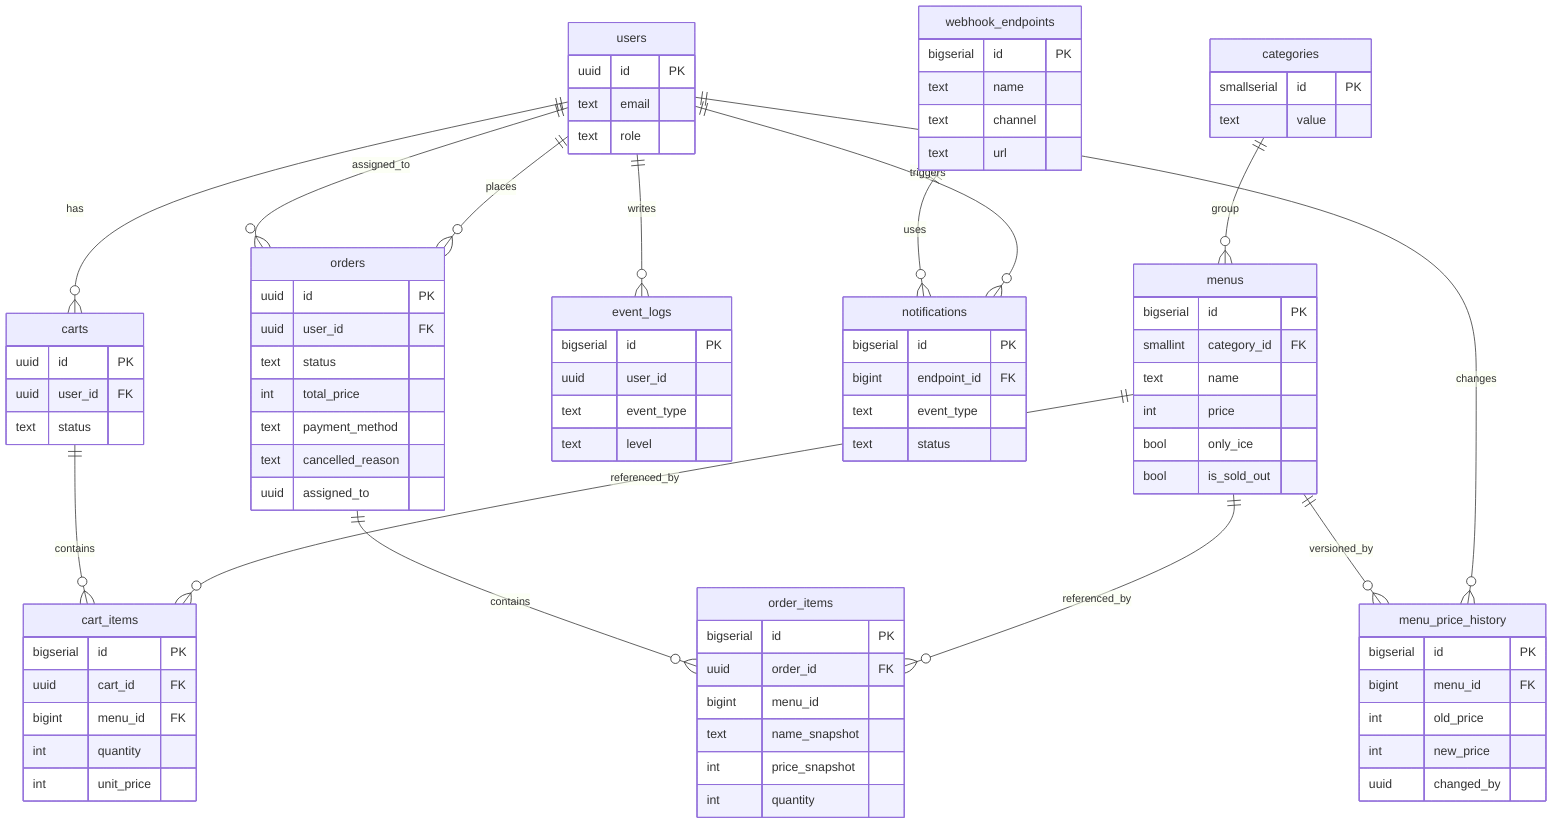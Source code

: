 erDiagram
  users ||--o{ carts : has
  users ||--o{ orders : places
  users ||--o{ event_logs : writes
  users ||--o{ menu_price_history : changes
  users ||--o{ notifications : triggers
  users ||--o{ orders : assigned_to

  categories ||--o{ menus : group
  menus ||--o{ cart_items : referenced_by
  menus ||--o{ order_items : referenced_by
  menus ||--o{ menu_price_history : versioned_by

  carts ||--o{ cart_items : contains
  orders ||--o{ order_items : contains

  webhook_endpoints ||--o{ notifications : uses

  users {
    uuid id PK
    text email
    text role
  }
  categories {
    smallserial id PK
    text value
  }
  menus {
    bigserial id PK
    smallint category_id FK
    text name
    int price
    bool only_ice
    bool is_sold_out
  }
  menu_price_history {
    bigserial id PK
    bigint menu_id FK
    int old_price
    int new_price
    uuid changed_by
  }
  carts {
    uuid id PK
    uuid user_id FK
    text status
  }
  cart_items {
    bigserial id PK
    uuid cart_id FK
    bigint menu_id FK
    int quantity
    int unit_price
  }
  orders {
    uuid id PK
    uuid user_id FK
    text status
    int total_price
    text payment_method
    text cancelled_reason
    uuid assigned_to
  }
  order_items {
    bigserial id PK
    uuid order_id FK
    bigint menu_id
    text name_snapshot
    int price_snapshot
    int quantity
  }
  event_logs {
    bigserial id PK
    uuid user_id
    text event_type
    text level
  }
  webhook_endpoints {
    bigserial id PK
    text name
    text channel
    text url
  }
  notifications {
    bigserial id PK
    bigint endpoint_id FK
    text event_type
    text status
  }